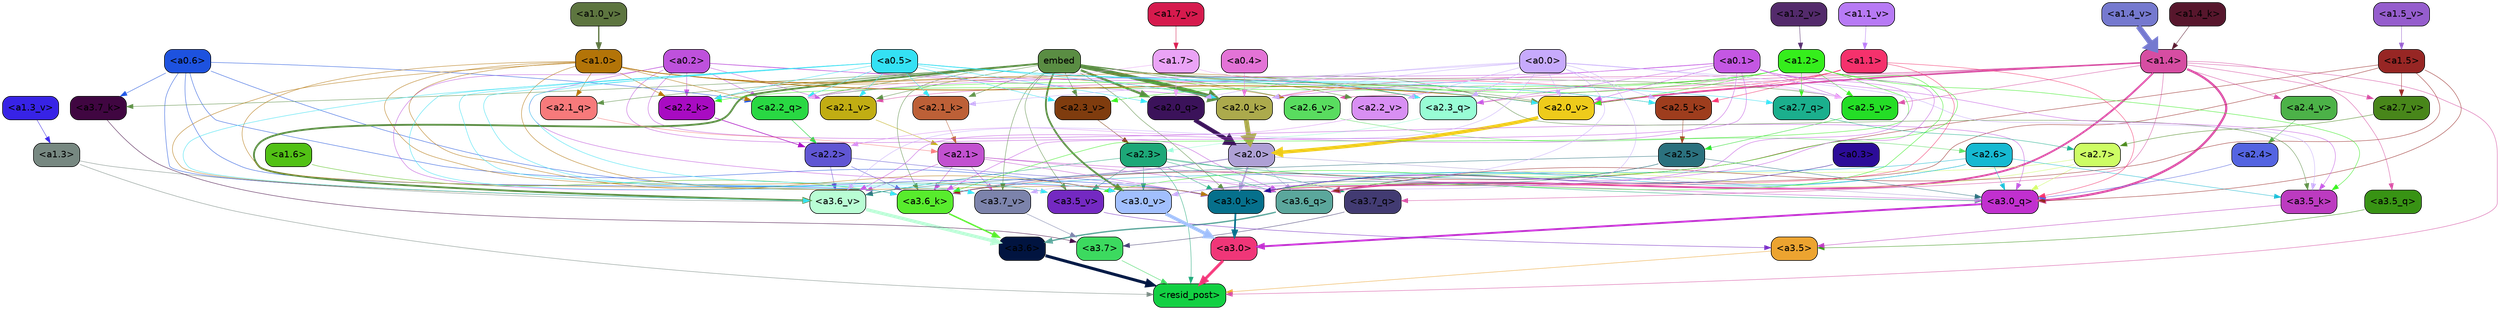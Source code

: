 strict digraph "" {
	graph [bgcolor=transparent,
		layout=dot,
		overlap=false,
		splines=true
	];
	"<a3.7>"	[color=black,
		fillcolor="#3cda5f",
		fontname=Helvetica,
		shape=box,
		style="filled, rounded"];
	"<resid_post>"	[color=black,
		fillcolor="#12d042",
		fontname=Helvetica,
		shape=box,
		style="filled, rounded"];
	"<a3.7>" -> "<resid_post>"	[color="#3cda5f",
		penwidth=0.6239100098609924];
	"<a3.6>"	[color=black,
		fillcolor="#011440",
		fontname=Helvetica,
		shape=box,
		style="filled, rounded"];
	"<a3.6>" -> "<resid_post>"	[color="#011440",
		penwidth=4.569062113761902];
	"<a3.5>"	[color=black,
		fillcolor="#eca430",
		fontname=Helvetica,
		shape=box,
		style="filled, rounded"];
	"<a3.5>" -> "<resid_post>"	[color="#eca430",
		penwidth=0.6];
	"<a3.0>"	[color=black,
		fillcolor="#f03678",
		fontname=Helvetica,
		shape=box,
		style="filled, rounded"];
	"<a3.0>" -> "<resid_post>"	[color="#f03678",
		penwidth=4.283544182777405];
	"<a2.3>"	[color=black,
		fillcolor="#1da878",
		fontname=Helvetica,
		shape=box,
		style="filled, rounded"];
	"<a2.3>" -> "<resid_post>"	[color="#1da878",
		penwidth=0.6];
	"<a3.7_q>"	[color=black,
		fillcolor="#423b72",
		fontname=Helvetica,
		shape=box,
		style="filled, rounded"];
	"<a2.3>" -> "<a3.7_q>"	[color="#1da878",
		penwidth=0.6];
	"<a3.6_q>"	[color=black,
		fillcolor="#5ba79c",
		fontname=Helvetica,
		shape=box,
		style="filled, rounded"];
	"<a2.3>" -> "<a3.6_q>"	[color="#1da878",
		penwidth=0.6];
	"<a3.0_q>"	[color=black,
		fillcolor="#c130cf",
		fontname=Helvetica,
		shape=box,
		style="filled, rounded"];
	"<a2.3>" -> "<a3.0_q>"	[color="#1da878",
		penwidth=0.6];
	"<a3.0_k>"	[color=black,
		fillcolor="#06708c",
		fontname=Helvetica,
		shape=box,
		style="filled, rounded"];
	"<a2.3>" -> "<a3.0_k>"	[color="#1da878",
		penwidth=0.6];
	"<a3.6_v>"	[color=black,
		fillcolor="#b9fdd4",
		fontname=Helvetica,
		shape=box,
		style="filled, rounded"];
	"<a2.3>" -> "<a3.6_v>"	[color="#1da878",
		penwidth=0.6];
	"<a3.5_v>"	[color=black,
		fillcolor="#7429c2",
		fontname=Helvetica,
		shape=box,
		style="filled, rounded"];
	"<a2.3>" -> "<a3.5_v>"	[color="#1da878",
		penwidth=0.6];
	"<a3.0_v>"	[color=black,
		fillcolor="#a1bffd",
		fontname=Helvetica,
		shape=box,
		style="filled, rounded"];
	"<a2.3>" -> "<a3.0_v>"	[color="#1da878",
		penwidth=0.6];
	"<a1.4>"	[color=black,
		fillcolor="#d64da2",
		fontname=Helvetica,
		shape=box,
		style="filled, rounded"];
	"<a1.4>" -> "<resid_post>"	[color="#d64da2",
		penwidth=0.6];
	"<a1.4>" -> "<a3.7_q>"	[color="#d64da2",
		penwidth=0.6];
	"<a1.4>" -> "<a3.6_q>"	[color="#d64da2",
		penwidth=2.7934007048606873];
	"<a3.5_q>"	[color=black,
		fillcolor="#389314",
		fontname=Helvetica,
		shape=box,
		style="filled, rounded"];
	"<a1.4>" -> "<a3.5_q>"	[color="#d64da2",
		penwidth=0.6];
	"<a1.4>" -> "<a3.0_q>"	[color="#d64da2",
		penwidth=3.340754985809326];
	"<a2.3_q>"	[color=black,
		fillcolor="#98fdd5",
		fontname=Helvetica,
		shape=box,
		style="filled, rounded"];
	"<a1.4>" -> "<a2.3_q>"	[color="#d64da2",
		penwidth=0.6];
	"<a2.7_v>"	[color=black,
		fillcolor="#48861a",
		fontname=Helvetica,
		shape=box,
		style="filled, rounded"];
	"<a1.4>" -> "<a2.7_v>"	[color="#d64da2",
		penwidth=0.6];
	"<a2.6_v>"	[color=black,
		fillcolor="#59dc5f",
		fontname=Helvetica,
		shape=box,
		style="filled, rounded"];
	"<a1.4>" -> "<a2.6_v>"	[color="#d64da2",
		penwidth=0.6];
	"<a2.5_v>"	[color=black,
		fillcolor="#24de26",
		fontname=Helvetica,
		shape=box,
		style="filled, rounded"];
	"<a1.4>" -> "<a2.5_v>"	[color="#d64da2",
		penwidth=0.6];
	"<a2.4_v>"	[color=black,
		fillcolor="#4cb248",
		fontname=Helvetica,
		shape=box,
		style="filled, rounded"];
	"<a1.4>" -> "<a2.4_v>"	[color="#d64da2",
		penwidth=0.6];
	"<a2.1_v>"	[color=black,
		fillcolor="#c1ad13",
		fontname=Helvetica,
		shape=box,
		style="filled, rounded"];
	"<a1.4>" -> "<a2.1_v>"	[color="#d64da2",
		penwidth=0.6];
	"<a2.0_v>"	[color=black,
		fillcolor="#eecb1b",
		fontname=Helvetica,
		shape=box,
		style="filled, rounded"];
	"<a1.4>" -> "<a2.0_v>"	[color="#d64da2",
		penwidth=2.268759250640869];
	"<a1.3>"	[color=black,
		fillcolor="#778881",
		fontname=Helvetica,
		shape=box,
		style="filled, rounded"];
	"<a1.3>" -> "<resid_post>"	[color="#778881",
		penwidth=0.6];
	"<a1.3>" -> "<a3.6_v>"	[color="#778881",
		penwidth=0.6];
	"<a3.7_q>" -> "<a3.7>"	[color="#423b72",
		penwidth=0.6];
	"<a3.6_q>" -> "<a3.6>"	[color="#5ba79c",
		penwidth=2.0347584784030914];
	"<a3.5_q>" -> "<a3.5>"	[color="#389314",
		penwidth=0.6];
	"<a3.0_q>" -> "<a3.0>"	[color="#c130cf",
		penwidth=2.8635367155075073];
	"<a3.7_k>"	[color=black,
		fillcolor="#400641",
		fontname=Helvetica,
		shape=box,
		style="filled, rounded"];
	"<a3.7_k>" -> "<a3.7>"	[color="#400641",
		penwidth=0.6];
	"<a3.6_k>"	[color=black,
		fillcolor="#58ec2d",
		fontname=Helvetica,
		shape=box,
		style="filled, rounded"];
	"<a3.6_k>" -> "<a3.6>"	[color="#58ec2d",
		penwidth=2.1760786175727844];
	"<a3.5_k>"	[color=black,
		fillcolor="#bc3bc0",
		fontname=Helvetica,
		shape=box,
		style="filled, rounded"];
	"<a3.5_k>" -> "<a3.5>"	[color="#bc3bc0",
		penwidth=0.6];
	"<a3.0_k>" -> "<a3.0>"	[color="#06708c",
		penwidth=2.632905662059784];
	"<a3.7_v>"	[color=black,
		fillcolor="#7c83ab",
		fontname=Helvetica,
		shape=box,
		style="filled, rounded"];
	"<a3.7_v>" -> "<a3.7>"	[color="#7c83ab",
		penwidth=0.6];
	"<a3.6_v>" -> "<a3.6>"	[color="#b9fdd4",
		penwidth=4.981305837631226];
	"<a3.5_v>" -> "<a3.5>"	[color="#7429c2",
		penwidth=0.6];
	"<a3.0_v>" -> "<a3.0>"	[color="#a1bffd",
		penwidth=5.168330669403076];
	"<a2.7>"	[color=black,
		fillcolor="#cdfd64",
		fontname=Helvetica,
		shape=box,
		style="filled, rounded"];
	"<a2.7>" -> "<a3.6_q>"	[color="#cdfd64",
		penwidth=0.6];
	"<a2.7>" -> "<a3.0_q>"	[color="#cdfd64",
		penwidth=0.6];
	"<a2.7>" -> "<a3.0_k>"	[color="#cdfd64",
		penwidth=0.6];
	"<a2.6>"	[color=black,
		fillcolor="#16b9d2",
		fontname=Helvetica,
		shape=box,
		style="filled, rounded"];
	"<a2.6>" -> "<a3.6_q>"	[color="#16b9d2",
		penwidth=0.6];
	"<a2.6>" -> "<a3.0_q>"	[color="#16b9d2",
		penwidth=0.6];
	"<a2.6>" -> "<a3.6_k>"	[color="#16b9d2",
		penwidth=0.6];
	"<a2.6>" -> "<a3.5_k>"	[color="#16b9d2",
		penwidth=0.6];
	"<a2.6>" -> "<a3.0_k>"	[color="#16b9d2",
		penwidth=0.6];
	"<a2.1>"	[color=black,
		fillcolor="#c251d0",
		fontname=Helvetica,
		shape=box,
		style="filled, rounded"];
	"<a2.1>" -> "<a3.6_q>"	[color="#c251d0",
		penwidth=0.6];
	"<a2.1>" -> "<a3.0_q>"	[color="#c251d0",
		penwidth=0.6];
	"<a2.1>" -> "<a3.6_k>"	[color="#c251d0",
		penwidth=0.6];
	"<a2.1>" -> "<a3.0_k>"	[color="#c251d0",
		penwidth=0.6];
	"<a2.1>" -> "<a3.7_v>"	[color="#c251d0",
		penwidth=0.6];
	"<a2.1>" -> "<a3.6_v>"	[color="#c251d0",
		penwidth=0.6];
	"<a2.0>"	[color=black,
		fillcolor="#aea0d5",
		fontname=Helvetica,
		shape=box,
		style="filled, rounded"];
	"<a2.0>" -> "<a3.6_q>"	[color="#aea0d5",
		penwidth=0.6];
	"<a2.0>" -> "<a3.0_q>"	[color="#aea0d5",
		penwidth=0.6];
	"<a2.0>" -> "<a3.6_k>"	[color="#aea0d5",
		penwidth=1.6382827460765839];
	"<a2.0>" -> "<a3.0_k>"	[color="#aea0d5",
		penwidth=2.161143198609352];
	"<a1.5>"	[color=black,
		fillcolor="#972624",
		fontname=Helvetica,
		shape=box,
		style="filled, rounded"];
	"<a1.5>" -> "<a3.6_q>"	[color="#972624",
		penwidth=0.6];
	"<a1.5>" -> "<a3.0_q>"	[color="#972624",
		penwidth=0.6];
	"<a1.5>" -> "<a3.6_k>"	[color="#972624",
		penwidth=0.6];
	"<a1.5>" -> "<a3.0_k>"	[color="#972624",
		penwidth=0.6];
	"<a1.5>" -> "<a2.7_v>"	[color="#972624",
		penwidth=0.6];
	"<a0.2>"	[color=black,
		fillcolor="#be51dc",
		fontname=Helvetica,
		shape=box,
		style="filled, rounded"];
	"<a0.2>" -> "<a3.6_q>"	[color="#be51dc",
		penwidth=0.6];
	"<a0.2>" -> "<a3.0_q>"	[color="#be51dc",
		penwidth=0.6];
	"<a0.2>" -> "<a3.6_k>"	[color="#be51dc",
		penwidth=0.6];
	"<a0.2>" -> "<a3.0_k>"	[color="#be51dc",
		penwidth=0.6];
	"<a2.2_q>"	[color=black,
		fillcolor="#29d843",
		fontname=Helvetica,
		shape=box,
		style="filled, rounded"];
	"<a0.2>" -> "<a2.2_q>"	[color="#be51dc",
		penwidth=0.6];
	"<a2.2_k>"	[color=black,
		fillcolor="#a80bc2",
		fontname=Helvetica,
		shape=box,
		style="filled, rounded"];
	"<a0.2>" -> "<a2.2_k>"	[color="#be51dc",
		penwidth=0.6];
	"<a2.0_k>"	[color=black,
		fillcolor="#acaa4c",
		fontname=Helvetica,
		shape=box,
		style="filled, rounded"];
	"<a0.2>" -> "<a2.0_k>"	[color="#be51dc",
		penwidth=0.6];
	"<a0.2>" -> "<a2.1_v>"	[color="#be51dc",
		penwidth=0.6];
	"<a0.2>" -> "<a2.0_v>"	[color="#be51dc",
		penwidth=0.6];
	"<a2.5>"	[color=black,
		fillcolor="#2b717e",
		fontname=Helvetica,
		shape=box,
		style="filled, rounded"];
	"<a2.5>" -> "<a3.0_q>"	[color="#2b717e",
		penwidth=0.6];
	"<a2.5>" -> "<a3.0_k>"	[color="#2b717e",
		penwidth=0.6];
	"<a2.5>" -> "<a3.6_v>"	[color="#2b717e",
		penwidth=0.6];
	"<a2.5>" -> "<a3.0_v>"	[color="#2b717e",
		penwidth=0.6];
	"<a2.4>"	[color=black,
		fillcolor="#5464e1",
		fontname=Helvetica,
		shape=box,
		style="filled, rounded"];
	"<a2.4>" -> "<a3.0_q>"	[color="#5464e1",
		penwidth=0.6];
	"<a1.1>"	[color=black,
		fillcolor="#f5316c",
		fontname=Helvetica,
		shape=box,
		style="filled, rounded"];
	"<a1.1>" -> "<a3.0_q>"	[color="#f5316c",
		penwidth=0.6];
	"<a1.1>" -> "<a3.0_k>"	[color="#f5316c",
		penwidth=0.6];
	"<a2.5_k>"	[color=black,
		fillcolor="#9e3d1d",
		fontname=Helvetica,
		shape=box,
		style="filled, rounded"];
	"<a1.1>" -> "<a2.5_k>"	[color="#f5316c",
		penwidth=0.6];
	"<a1.1>" -> "<a2.0_k>"	[color="#f5316c",
		penwidth=0.6];
	"<a1.1>" -> "<a2.0_v>"	[color="#f5316c",
		penwidth=0.6];
	"<a0.6>"	[color=black,
		fillcolor="#1d52df",
		fontname=Helvetica,
		shape=box,
		style="filled, rounded"];
	"<a0.6>" -> "<a3.7_k>"	[color="#1d52df",
		penwidth=0.6];
	"<a0.6>" -> "<a3.6_k>"	[color="#1d52df",
		penwidth=0.6];
	"<a0.6>" -> "<a3.0_k>"	[color="#1d52df",
		penwidth=0.6];
	"<a0.6>" -> "<a3.6_v>"	[color="#1d52df",
		penwidth=0.6];
	"<a0.6>" -> "<a3.0_v>"	[color="#1d52df",
		penwidth=0.6];
	"<a0.6>" -> "<a2.2_q>"	[color="#1d52df",
		penwidth=0.6];
	embed	[color=black,
		fillcolor="#5a8d43",
		fontname=Helvetica,
		shape=box,
		style="filled, rounded"];
	embed -> "<a3.7_k>"	[color="#5a8d43",
		penwidth=0.6];
	embed -> "<a3.6_k>"	[color="#5a8d43",
		penwidth=0.6];
	embed -> "<a3.5_k>"	[color="#5a8d43",
		penwidth=0.6];
	embed -> "<a3.0_k>"	[color="#5a8d43",
		penwidth=0.6];
	embed -> "<a3.7_v>"	[color="#5a8d43",
		penwidth=0.6];
	embed -> "<a3.6_v>"	[color="#5a8d43",
		penwidth=2.7825746536254883];
	embed -> "<a3.5_v>"	[color="#5a8d43",
		penwidth=0.6];
	embed -> "<a3.0_v>"	[color="#5a8d43",
		penwidth=2.6950180530548096];
	embed -> "<a2.3_q>"	[color="#5a8d43",
		penwidth=0.6];
	embed -> "<a2.2_q>"	[color="#5a8d43",
		penwidth=0.6];
	"<a2.1_q>"	[color=black,
		fillcolor="#f77a7b",
		fontname=Helvetica,
		shape=box,
		style="filled, rounded"];
	embed -> "<a2.1_q>"	[color="#5a8d43",
		penwidth=0.6];
	"<a2.0_q>"	[color=black,
		fillcolor="#3b125a",
		fontname=Helvetica,
		shape=box,
		style="filled, rounded"];
	embed -> "<a2.0_q>"	[color="#5a8d43",
		penwidth=3.305941343307495];
	embed -> "<a2.5_k>"	[color="#5a8d43",
		penwidth=0.6];
	embed -> "<a2.2_k>"	[color="#5a8d43",
		penwidth=0.6698317527770996];
	"<a2.1_k>"	[color=black,
		fillcolor="#bd6037",
		fontname=Helvetica,
		shape=box,
		style="filled, rounded"];
	embed -> "<a2.1_k>"	[color="#5a8d43",
		penwidth=0.6];
	embed -> "<a2.0_k>"	[color="#5a8d43",
		penwidth=6.12570995092392];
	embed -> "<a2.6_v>"	[color="#5a8d43",
		penwidth=0.6];
	embed -> "<a2.5_v>"	[color="#5a8d43",
		penwidth=0.6];
	"<a2.3_v>"	[color=black,
		fillcolor="#7f3c0e",
		fontname=Helvetica,
		shape=box,
		style="filled, rounded"];
	embed -> "<a2.3_v>"	[color="#5a8d43",
		penwidth=0.6];
	"<a2.2_v>"	[color=black,
		fillcolor="#d88ff3",
		fontname=Helvetica,
		shape=box,
		style="filled, rounded"];
	embed -> "<a2.2_v>"	[color="#5a8d43",
		penwidth=0.6];
	embed -> "<a2.1_v>"	[color="#5a8d43",
		penwidth=0.6];
	embed -> "<a2.0_v>"	[color="#5a8d43",
		penwidth=0.6];
	"<a2.2>"	[color=black,
		fillcolor="#6056d3",
		fontname=Helvetica,
		shape=box,
		style="filled, rounded"];
	"<a2.2>" -> "<a3.6_k>"	[color="#6056d3",
		penwidth=0.6];
	"<a2.2>" -> "<a3.0_k>"	[color="#6056d3",
		penwidth=0.6];
	"<a2.2>" -> "<a3.6_v>"	[color="#6056d3",
		penwidth=0.6];
	"<a1.6>"	[color=black,
		fillcolor="#52c115",
		fontname=Helvetica,
		shape=box,
		style="filled, rounded"];
	"<a1.6>" -> "<a3.6_k>"	[color="#52c115",
		penwidth=0.6];
	"<a1.2>"	[color=black,
		fillcolor="#35ee1c",
		fontname=Helvetica,
		shape=box,
		style="filled, rounded"];
	"<a1.2>" -> "<a3.6_k>"	[color="#35ee1c",
		penwidth=0.6];
	"<a1.2>" -> "<a3.5_k>"	[color="#35ee1c",
		penwidth=0.6];
	"<a1.2>" -> "<a3.0_k>"	[color="#35ee1c",
		penwidth=0.6];
	"<a1.2>" -> "<a3.5_v>"	[color="#35ee1c",
		penwidth=0.6];
	"<a2.7_q>"	[color=black,
		fillcolor="#1baf8d",
		fontname=Helvetica,
		shape=box,
		style="filled, rounded"];
	"<a1.2>" -> "<a2.7_q>"	[color="#35ee1c",
		penwidth=0.6];
	"<a1.2>" -> "<a2.2_q>"	[color="#35ee1c",
		penwidth=0.6];
	"<a1.2>" -> "<a2.2_k>"	[color="#35ee1c",
		penwidth=0.6];
	"<a1.2>" -> "<a2.5_v>"	[color="#35ee1c",
		penwidth=0.6];
	"<a1.2>" -> "<a2.3_v>"	[color="#35ee1c",
		penwidth=0.6];
	"<a1.2>" -> "<a2.0_v>"	[color="#35ee1c",
		penwidth=0.6];
	"<a1.0>"	[color=black,
		fillcolor="#b37408",
		fontname=Helvetica,
		shape=box,
		style="filled, rounded"];
	"<a1.0>" -> "<a3.6_k>"	[color="#b37408",
		penwidth=0.6];
	"<a1.0>" -> "<a3.0_k>"	[color="#b37408",
		penwidth=0.6];
	"<a1.0>" -> "<a3.6_v>"	[color="#b37408",
		penwidth=0.6];
	"<a1.0>" -> "<a3.5_v>"	[color="#b37408",
		penwidth=0.6];
	"<a1.0>" -> "<a3.0_v>"	[color="#b37408",
		penwidth=0.6];
	"<a1.0>" -> "<a2.3_q>"	[color="#b37408",
		penwidth=0.6];
	"<a1.0>" -> "<a2.2_q>"	[color="#b37408",
		penwidth=0.6];
	"<a1.0>" -> "<a2.1_q>"	[color="#b37408",
		penwidth=0.6];
	"<a1.0>" -> "<a2.2_k>"	[color="#b37408",
		penwidth=0.6];
	"<a1.0>" -> "<a2.0_k>"	[color="#b37408",
		penwidth=0.6];
	"<a1.0>" -> "<a2.6_v>"	[color="#b37408",
		penwidth=0.6];
	"<a1.0>" -> "<a2.0_v>"	[color="#b37408",
		penwidth=1.2213096618652344];
	"<a0.5>"	[color=black,
		fillcolor="#34e1f4",
		fontname=Helvetica,
		shape=box,
		style="filled, rounded"];
	"<a0.5>" -> "<a3.6_k>"	[color="#34e1f4",
		penwidth=0.6];
	"<a0.5>" -> "<a3.7_v>"	[color="#34e1f4",
		penwidth=0.6];
	"<a0.5>" -> "<a3.6_v>"	[color="#34e1f4",
		penwidth=0.6];
	"<a0.5>" -> "<a3.5_v>"	[color="#34e1f4",
		penwidth=0.6];
	"<a0.5>" -> "<a3.0_v>"	[color="#34e1f4",
		penwidth=0.6];
	"<a0.5>" -> "<a2.7_q>"	[color="#34e1f4",
		penwidth=0.6];
	"<a0.5>" -> "<a2.3_q>"	[color="#34e1f4",
		penwidth=0.6];
	"<a0.5>" -> "<a2.2_q>"	[color="#34e1f4",
		penwidth=0.6];
	"<a0.5>" -> "<a2.0_q>"	[color="#34e1f4",
		penwidth=0.6];
	"<a0.5>" -> "<a2.5_k>"	[color="#34e1f4",
		penwidth=0.6];
	"<a0.5>" -> "<a2.2_k>"	[color="#34e1f4",
		penwidth=0.6];
	"<a0.5>" -> "<a2.1_k>"	[color="#34e1f4",
		penwidth=0.6];
	"<a0.5>" -> "<a2.0_k>"	[color="#34e1f4",
		penwidth=0.6900839805603027];
	"<a0.5>" -> "<a2.3_v>"	[color="#34e1f4",
		penwidth=0.6];
	"<a0.5>" -> "<a2.1_v>"	[color="#34e1f4",
		penwidth=0.6];
	"<a0.5>" -> "<a2.0_v>"	[color="#34e1f4",
		penwidth=0.6];
	"<a0.1>"	[color=black,
		fillcolor="#c457e3",
		fontname=Helvetica,
		shape=box,
		style="filled, rounded"];
	"<a0.1>" -> "<a3.6_k>"	[color="#c457e3",
		penwidth=0.6];
	"<a0.1>" -> "<a3.5_k>"	[color="#c457e3",
		penwidth=0.6];
	"<a0.1>" -> "<a3.0_k>"	[color="#c457e3",
		penwidth=0.6];
	"<a0.1>" -> "<a3.6_v>"	[color="#c457e3",
		penwidth=0.6];
	"<a0.1>" -> "<a3.0_v>"	[color="#c457e3",
		penwidth=0.6];
	"<a0.1>" -> "<a2.3_q>"	[color="#c457e3",
		penwidth=0.6];
	"<a0.1>" -> "<a2.2_q>"	[color="#c457e3",
		penwidth=0.6];
	"<a0.1>" -> "<a2.0_k>"	[color="#c457e3",
		penwidth=0.6];
	"<a0.1>" -> "<a2.5_v>"	[color="#c457e3",
		penwidth=0.6];
	"<a0.1>" -> "<a2.0_v>"	[color="#c457e3",
		penwidth=0.6];
	"<a0.0>"	[color=black,
		fillcolor="#c7aafc",
		fontname=Helvetica,
		shape=box,
		style="filled, rounded"];
	"<a0.0>" -> "<a3.5_k>"	[color="#c7aafc",
		penwidth=0.6];
	"<a0.0>" -> "<a3.7_v>"	[color="#c7aafc",
		penwidth=0.6];
	"<a0.0>" -> "<a3.6_v>"	[color="#c7aafc",
		penwidth=0.6];
	"<a0.0>" -> "<a3.0_v>"	[color="#c7aafc",
		penwidth=0.6];
	"<a0.0>" -> "<a2.3_q>"	[color="#c7aafc",
		penwidth=0.6];
	"<a0.0>" -> "<a2.0_q>"	[color="#c7aafc",
		penwidth=0.6];
	"<a0.0>" -> "<a2.5_k>"	[color="#c7aafc",
		penwidth=0.6];
	"<a0.0>" -> "<a2.1_k>"	[color="#c7aafc",
		penwidth=0.6];
	"<a0.0>" -> "<a2.0_k>"	[color="#c7aafc",
		penwidth=0.6];
	"<a0.0>" -> "<a2.5_v>"	[color="#c7aafc",
		penwidth=0.6];
	"<a0.0>" -> "<a2.2_v>"	[color="#c7aafc",
		penwidth=0.6];
	"<a0.0>" -> "<a2.0_v>"	[color="#c7aafc",
		penwidth=0.6];
	"<a0.3>"	[color=black,
		fillcolor="#2c0c98",
		fontname=Helvetica,
		shape=box,
		style="filled, rounded"];
	"<a0.3>" -> "<a3.0_k>"	[color="#2c0c98",
		penwidth=0.6];
	"<a2.7_q>" -> "<a2.7>"	[color="#1baf8d",
		penwidth=0.6];
	"<a2.3_q>" -> "<a2.3>"	[color="#98fdd5",
		penwidth=0.6];
	"<a2.2_q>" -> "<a2.2>"	[color="#29d843",
		penwidth=0.7553567886352539];
	"<a2.1_q>" -> "<a2.1>"	[color="#f77a7b",
		penwidth=0.6];
	"<a2.0_q>" -> "<a2.0>"	[color="#3b125a",
		penwidth=6.256794691085815];
	"<a2.5_k>" -> "<a2.5>"	[color="#9e3d1d",
		penwidth=0.6];
	"<a2.2_k>" -> "<a2.2>"	[color="#a80bc2",
		penwidth=0.8854708671569824];
	"<a2.1_k>" -> "<a2.1>"	[color="#bd6037",
		penwidth=0.6];
	"<a2.0_k>" -> "<a2.0>"	[color="#acaa4c",
		penwidth=7.231504917144775];
	"<a2.7_v>" -> "<a2.7>"	[color="#48861a",
		penwidth=0.6];
	"<a2.6_v>" -> "<a2.6>"	[color="#59dc5f",
		penwidth=0.6];
	"<a2.5_v>" -> "<a2.5>"	[color="#24de26",
		penwidth=0.6];
	"<a2.4_v>" -> "<a2.4>"	[color="#4cb248",
		penwidth=0.6];
	"<a2.3_v>" -> "<a2.3>"	[color="#7f3c0e",
		penwidth=0.6];
	"<a2.2_v>" -> "<a2.2>"	[color="#d88ff3",
		penwidth=0.6];
	"<a2.1_v>" -> "<a2.1>"	[color="#c1ad13",
		penwidth=0.6];
	"<a2.0_v>" -> "<a2.0>"	[color="#eecb1b",
		penwidth=5.231471925973892];
	"<a1.7>"	[color=black,
		fillcolor="#eaa3f6",
		fontname=Helvetica,
		shape=box,
		style="filled, rounded"];
	"<a1.7>" -> "<a2.2_q>"	[color="#eaa3f6",
		penwidth=0.6];
	"<a1.7>" -> "<a2.0_q>"	[color="#eaa3f6",
		penwidth=0.6];
	"<a1.7>" -> "<a2.5_v>"	[color="#eaa3f6",
		penwidth=0.6];
	"<a0.4>"	[color=black,
		fillcolor="#e373d6",
		fontname=Helvetica,
		shape=box,
		style="filled, rounded"];
	"<a0.4>" -> "<a2.0_k>"	[color="#e373d6",
		penwidth=0.6];
	"<a1.4_k>"	[color=black,
		fillcolor="#57162c",
		fontname=Helvetica,
		shape=box,
		style="filled, rounded"];
	"<a1.4_k>" -> "<a1.4>"	[color="#57162c",
		penwidth=0.6];
	"<a1.7_v>"	[color=black,
		fillcolor="#d61a4d",
		fontname=Helvetica,
		shape=box,
		style="filled, rounded"];
	"<a1.7_v>" -> "<a1.7>"	[color="#d61a4d",
		penwidth=0.6];
	"<a1.5_v>"	[color=black,
		fillcolor="#955dcd",
		fontname=Helvetica,
		shape=box,
		style="filled, rounded"];
	"<a1.5_v>" -> "<a1.5>"	[color="#955dcd",
		penwidth=0.6];
	"<a1.4_v>"	[color=black,
		fillcolor="#7579cf",
		fontname=Helvetica,
		shape=box,
		style="filled, rounded"];
	"<a1.4_v>" -> "<a1.4>"	[color="#7579cf",
		penwidth=8.36684274673462];
	"<a1.3_v>"	[color=black,
		fillcolor="#3723e6",
		fontname=Helvetica,
		shape=box,
		style="filled, rounded"];
	"<a1.3_v>" -> "<a1.3>"	[color="#3723e6",
		penwidth=0.6];
	"<a1.2_v>"	[color=black,
		fillcolor="#532a6b",
		fontname=Helvetica,
		shape=box,
		style="filled, rounded"];
	"<a1.2_v>" -> "<a1.2>"	[color="#532a6b",
		penwidth=0.6];
	"<a1.1_v>"	[color=black,
		fillcolor="#b77af5",
		fontname=Helvetica,
		shape=box,
		style="filled, rounded"];
	"<a1.1_v>" -> "<a1.1>"	[color="#b77af5",
		penwidth=0.6];
	"<a1.0_v>"	[color=black,
		fillcolor="#5d753f",
		fontname=Helvetica,
		shape=box,
		style="filled, rounded"];
	"<a1.0_v>" -> "<a1.0>"	[color="#5d753f",
		penwidth=1.9665732383728027];
}
